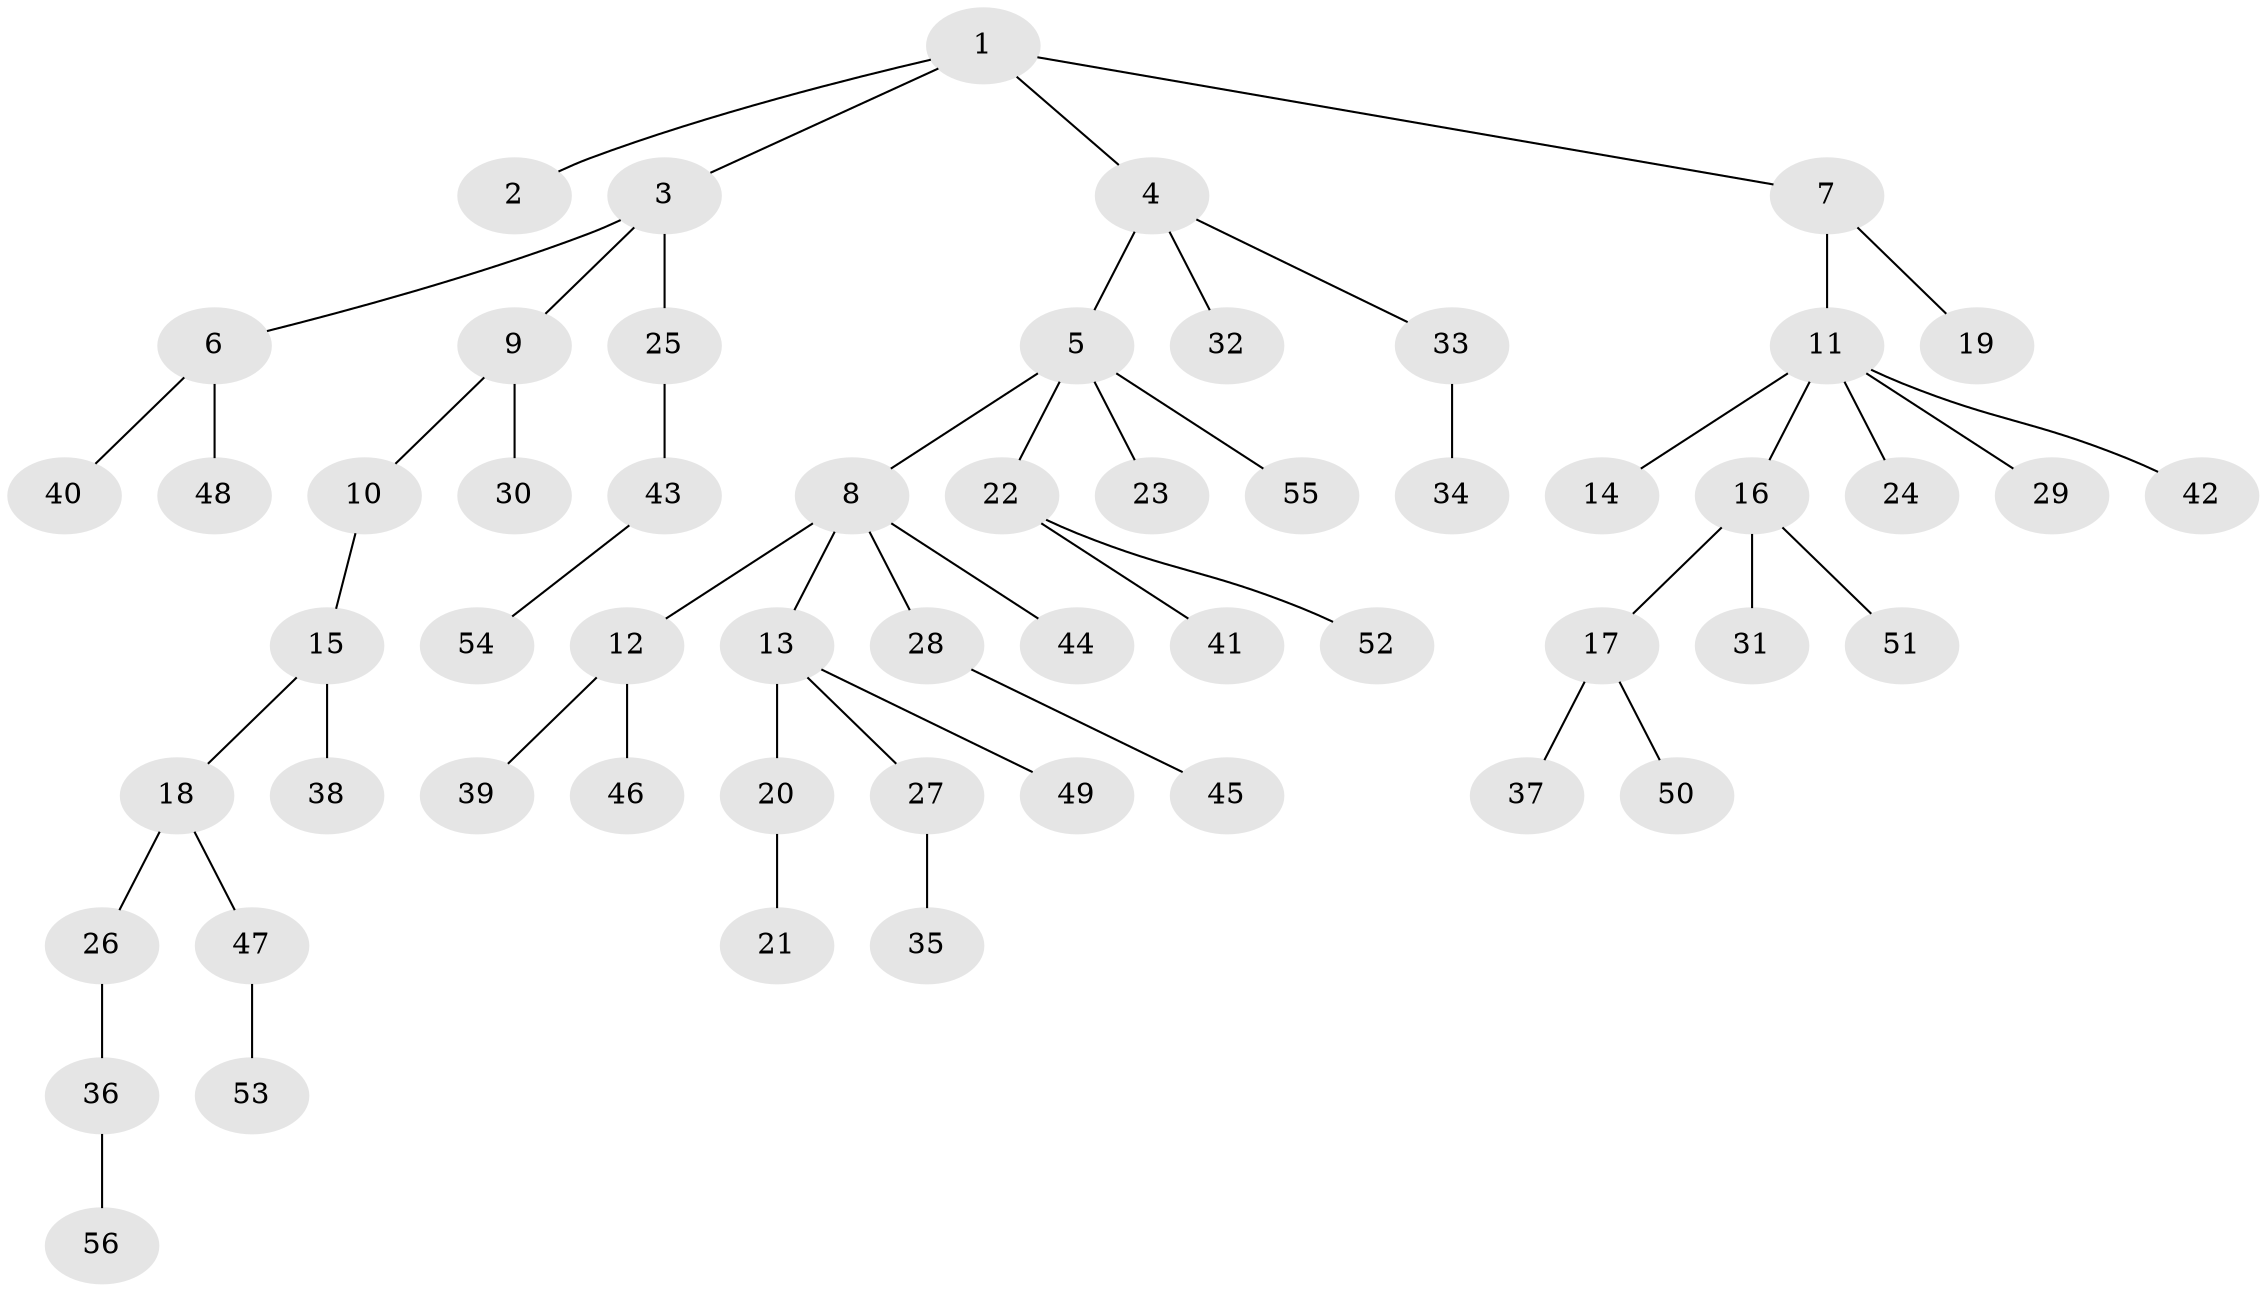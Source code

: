 // Generated by graph-tools (version 1.1) at 2025/15/03/09/25 04:15:31]
// undirected, 56 vertices, 55 edges
graph export_dot {
graph [start="1"]
  node [color=gray90,style=filled];
  1;
  2;
  3;
  4;
  5;
  6;
  7;
  8;
  9;
  10;
  11;
  12;
  13;
  14;
  15;
  16;
  17;
  18;
  19;
  20;
  21;
  22;
  23;
  24;
  25;
  26;
  27;
  28;
  29;
  30;
  31;
  32;
  33;
  34;
  35;
  36;
  37;
  38;
  39;
  40;
  41;
  42;
  43;
  44;
  45;
  46;
  47;
  48;
  49;
  50;
  51;
  52;
  53;
  54;
  55;
  56;
  1 -- 2;
  1 -- 3;
  1 -- 4;
  1 -- 7;
  3 -- 6;
  3 -- 9;
  3 -- 25;
  4 -- 5;
  4 -- 32;
  4 -- 33;
  5 -- 8;
  5 -- 22;
  5 -- 23;
  5 -- 55;
  6 -- 40;
  6 -- 48;
  7 -- 11;
  7 -- 19;
  8 -- 12;
  8 -- 13;
  8 -- 28;
  8 -- 44;
  9 -- 10;
  9 -- 30;
  10 -- 15;
  11 -- 14;
  11 -- 16;
  11 -- 24;
  11 -- 29;
  11 -- 42;
  12 -- 39;
  12 -- 46;
  13 -- 20;
  13 -- 27;
  13 -- 49;
  15 -- 18;
  15 -- 38;
  16 -- 17;
  16 -- 31;
  16 -- 51;
  17 -- 37;
  17 -- 50;
  18 -- 26;
  18 -- 47;
  20 -- 21;
  22 -- 41;
  22 -- 52;
  25 -- 43;
  26 -- 36;
  27 -- 35;
  28 -- 45;
  33 -- 34;
  36 -- 56;
  43 -- 54;
  47 -- 53;
}

